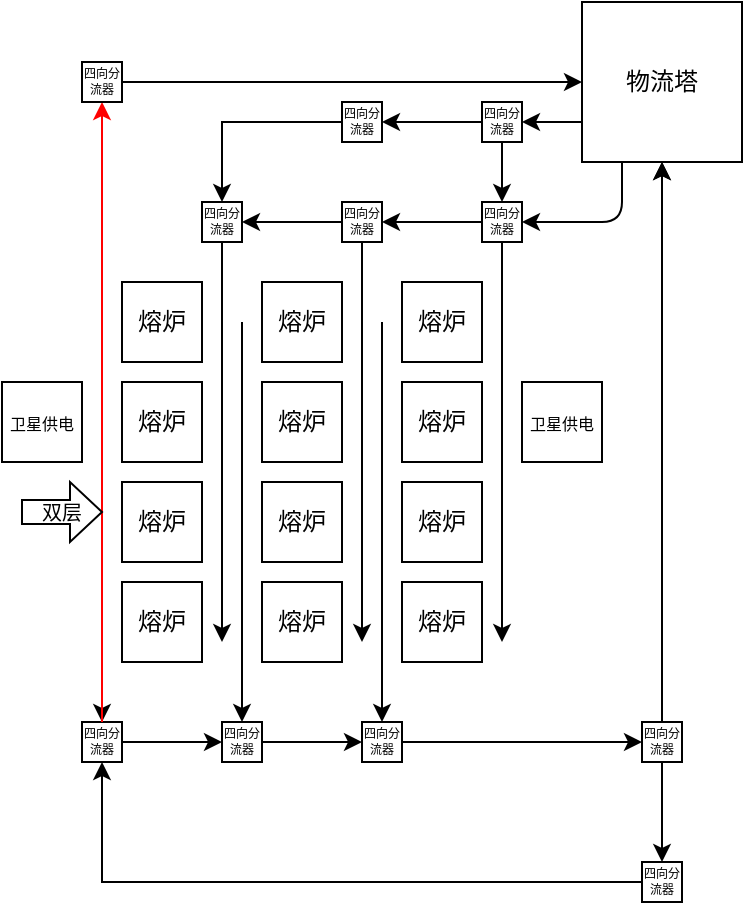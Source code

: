 <mxfile version="14.8.4" type="github">
  <diagram id="kgpKYQtTHZ0yAKxKKP6v" name="Page-1">
    <mxGraphModel dx="981" dy="526" grid="1" gridSize="10" guides="1" tooltips="1" connect="1" arrows="1" fold="1" page="1" pageScale="1" pageWidth="850" pageHeight="1100" background="none" math="0" shadow="0">
      <root>
        <mxCell id="0" />
        <mxCell id="1" parent="0" />
        <mxCell id="gTvFCDJHloZVV6W1U-Y1-1" value="物流塔" style="whiteSpace=wrap;html=1;aspect=fixed;" vertex="1" parent="1">
          <mxGeometry x="360" y="240" width="80" height="80" as="geometry" />
        </mxCell>
        <mxCell id="gTvFCDJHloZVV6W1U-Y1-3" value="" style="endArrow=classic;html=1;exitX=0.25;exitY=1;exitDx=0;exitDy=0;" edge="1" parent="1" source="gTvFCDJHloZVV6W1U-Y1-1">
          <mxGeometry width="50" height="50" relative="1" as="geometry">
            <mxPoint x="450" y="440" as="sourcePoint" />
            <mxPoint x="330" y="350.0" as="targetPoint" />
            <Array as="points">
              <mxPoint x="380" y="350" />
            </Array>
          </mxGeometry>
        </mxCell>
        <mxCell id="gTvFCDJHloZVV6W1U-Y1-5" value="" style="endArrow=classic;html=1;exitX=0;exitY=0.75;exitDx=0;exitDy=0;" edge="1" parent="1" source="gTvFCDJHloZVV6W1U-Y1-1">
          <mxGeometry width="50" height="50" relative="1" as="geometry">
            <mxPoint x="440" y="390" as="sourcePoint" />
            <mxPoint x="330" y="300" as="targetPoint" />
          </mxGeometry>
        </mxCell>
        <mxCell id="gTvFCDJHloZVV6W1U-Y1-7" value="" style="endArrow=classic;html=1;entryX=0.5;entryY=0;entryDx=0;entryDy=0;exitX=0.5;exitY=1;exitDx=0;exitDy=0;" edge="1" parent="1">
          <mxGeometry width="50" height="50" relative="1" as="geometry">
            <mxPoint x="320" y="310.0" as="sourcePoint" />
            <mxPoint x="320" y="340.0" as="targetPoint" />
          </mxGeometry>
        </mxCell>
        <mxCell id="gTvFCDJHloZVV6W1U-Y1-26" style="edgeStyle=orthogonalEdgeStyle;rounded=0;orthogonalLoop=1;jettySize=auto;html=1;" edge="1" parent="1" source="gTvFCDJHloZVV6W1U-Y1-14">
          <mxGeometry relative="1" as="geometry">
            <mxPoint x="250" y="560" as="targetPoint" />
          </mxGeometry>
        </mxCell>
        <mxCell id="gTvFCDJHloZVV6W1U-Y1-69" style="edgeStyle=orthogonalEdgeStyle;rounded=0;orthogonalLoop=1;jettySize=auto;html=1;entryX=1;entryY=0.5;entryDx=0;entryDy=0;" edge="1" parent="1" source="gTvFCDJHloZVV6W1U-Y1-14" target="gTvFCDJHloZVV6W1U-Y1-53">
          <mxGeometry relative="1" as="geometry" />
        </mxCell>
        <mxCell id="gTvFCDJHloZVV6W1U-Y1-14" value="&lt;font style=&quot;font-size: 6px&quot;&gt;四向分流器&lt;/font&gt;" style="whiteSpace=wrap;html=1;aspect=fixed;fontSize=4;" vertex="1" parent="1">
          <mxGeometry x="240" y="340" width="20" height="20" as="geometry" />
        </mxCell>
        <mxCell id="gTvFCDJHloZVV6W1U-Y1-21" value="熔炉" style="whiteSpace=wrap;html=1;aspect=fixed;" vertex="1" parent="1">
          <mxGeometry x="270" y="380" width="40" height="40" as="geometry" />
        </mxCell>
        <mxCell id="gTvFCDJHloZVV6W1U-Y1-22" value="" style="endArrow=classic;html=1;" edge="1" parent="1">
          <mxGeometry width="50" height="50" relative="1" as="geometry">
            <mxPoint x="260" y="400" as="sourcePoint" />
            <mxPoint x="260" y="600" as="targetPoint" />
          </mxGeometry>
        </mxCell>
        <mxCell id="gTvFCDJHloZVV6W1U-Y1-27" value="&lt;span&gt;熔炉&lt;/span&gt;" style="whiteSpace=wrap;html=1;aspect=fixed;" vertex="1" parent="1">
          <mxGeometry x="200" y="380" width="40" height="40" as="geometry" />
        </mxCell>
        <mxCell id="gTvFCDJHloZVV6W1U-Y1-28" value="" style="endArrow=classic;html=1;" edge="1" parent="1">
          <mxGeometry width="50" height="50" relative="1" as="geometry">
            <mxPoint x="190" y="400.0" as="sourcePoint" />
            <mxPoint x="190" y="600" as="targetPoint" />
          </mxGeometry>
        </mxCell>
        <mxCell id="gTvFCDJHloZVV6W1U-Y1-33" style="edgeStyle=orthogonalEdgeStyle;rounded=0;orthogonalLoop=1;jettySize=auto;html=1;entryX=1;entryY=0.5;entryDx=0;entryDy=0;" edge="1" parent="1" source="gTvFCDJHloZVV6W1U-Y1-29" target="gTvFCDJHloZVV6W1U-Y1-14">
          <mxGeometry relative="1" as="geometry" />
        </mxCell>
        <mxCell id="gTvFCDJHloZVV6W1U-Y1-34" style="edgeStyle=orthogonalEdgeStyle;rounded=0;orthogonalLoop=1;jettySize=auto;html=1;" edge="1" parent="1" source="gTvFCDJHloZVV6W1U-Y1-29">
          <mxGeometry relative="1" as="geometry">
            <mxPoint x="320" y="560" as="targetPoint" />
          </mxGeometry>
        </mxCell>
        <mxCell id="gTvFCDJHloZVV6W1U-Y1-29" value="&lt;font style=&quot;font-size: 6px&quot;&gt;四向分流器&lt;/font&gt;" style="whiteSpace=wrap;html=1;aspect=fixed;fontSize=4;" vertex="1" parent="1">
          <mxGeometry x="310" y="340" width="20" height="20" as="geometry" />
        </mxCell>
        <mxCell id="gTvFCDJHloZVV6W1U-Y1-70" style="edgeStyle=orthogonalEdgeStyle;rounded=0;orthogonalLoop=1;jettySize=auto;html=1;entryX=0.5;entryY=0;entryDx=0;entryDy=0;" edge="1" parent="1" source="gTvFCDJHloZVV6W1U-Y1-30" target="gTvFCDJHloZVV6W1U-Y1-53">
          <mxGeometry relative="1" as="geometry">
            <mxPoint x="190" y="300" as="targetPoint" />
            <Array as="points">
              <mxPoint x="180" y="300" />
            </Array>
          </mxGeometry>
        </mxCell>
        <mxCell id="gTvFCDJHloZVV6W1U-Y1-30" value="&lt;font style=&quot;font-size: 6px&quot;&gt;四向分流器&lt;/font&gt;" style="whiteSpace=wrap;html=1;aspect=fixed;fontSize=4;" vertex="1" parent="1">
          <mxGeometry x="240" y="290" width="20" height="20" as="geometry" />
        </mxCell>
        <mxCell id="gTvFCDJHloZVV6W1U-Y1-32" style="edgeStyle=orthogonalEdgeStyle;rounded=0;orthogonalLoop=1;jettySize=auto;html=1;" edge="1" parent="1" source="gTvFCDJHloZVV6W1U-Y1-31" target="gTvFCDJHloZVV6W1U-Y1-30">
          <mxGeometry relative="1" as="geometry" />
        </mxCell>
        <mxCell id="gTvFCDJHloZVV6W1U-Y1-31" value="&lt;font style=&quot;font-size: 6px&quot;&gt;四向分流器&lt;/font&gt;" style="whiteSpace=wrap;html=1;aspect=fixed;fontSize=4;" vertex="1" parent="1">
          <mxGeometry x="310" y="290" width="20" height="20" as="geometry" />
        </mxCell>
        <mxCell id="gTvFCDJHloZVV6W1U-Y1-35" value="&lt;span&gt;熔炉&lt;/span&gt;" style="whiteSpace=wrap;html=1;aspect=fixed;" vertex="1" parent="1">
          <mxGeometry x="200" y="430" width="40" height="40" as="geometry" />
        </mxCell>
        <mxCell id="gTvFCDJHloZVV6W1U-Y1-36" value="&lt;span&gt;熔炉&lt;/span&gt;" style="whiteSpace=wrap;html=1;aspect=fixed;" vertex="1" parent="1">
          <mxGeometry x="200" y="480" width="40" height="40" as="geometry" />
        </mxCell>
        <mxCell id="gTvFCDJHloZVV6W1U-Y1-38" value="&lt;span&gt;熔炉&lt;/span&gt;" style="whiteSpace=wrap;html=1;aspect=fixed;" vertex="1" parent="1">
          <mxGeometry x="270" y="430" width="40" height="40" as="geometry" />
        </mxCell>
        <mxCell id="gTvFCDJHloZVV6W1U-Y1-39" value="&lt;span&gt;熔炉&lt;/span&gt;" style="whiteSpace=wrap;html=1;aspect=fixed;" vertex="1" parent="1">
          <mxGeometry x="270" y="480" width="40" height="40" as="geometry" />
        </mxCell>
        <mxCell id="gTvFCDJHloZVV6W1U-Y1-41" value="&lt;font style=&quot;font-size: 8px&quot;&gt;卫星供电&lt;/font&gt;" style="whiteSpace=wrap;html=1;aspect=fixed;" vertex="1" parent="1">
          <mxGeometry x="330" y="430" width="40" height="40" as="geometry" />
        </mxCell>
        <mxCell id="gTvFCDJHloZVV6W1U-Y1-46" style="edgeStyle=orthogonalEdgeStyle;rounded=0;orthogonalLoop=1;jettySize=auto;html=1;entryX=0;entryY=0.5;entryDx=0;entryDy=0;" edge="1" parent="1" source="gTvFCDJHloZVV6W1U-Y1-43" target="gTvFCDJHloZVV6W1U-Y1-47">
          <mxGeometry relative="1" as="geometry">
            <mxPoint x="360" y="610" as="targetPoint" />
          </mxGeometry>
        </mxCell>
        <mxCell id="gTvFCDJHloZVV6W1U-Y1-43" value="&lt;font style=&quot;font-size: 6px&quot;&gt;四向分流器&lt;/font&gt;" style="whiteSpace=wrap;html=1;aspect=fixed;fontSize=4;" vertex="1" parent="1">
          <mxGeometry x="250" y="600" width="20" height="20" as="geometry" />
        </mxCell>
        <mxCell id="gTvFCDJHloZVV6W1U-Y1-45" style="edgeStyle=orthogonalEdgeStyle;rounded=0;orthogonalLoop=1;jettySize=auto;html=1;entryX=0;entryY=0.5;entryDx=0;entryDy=0;" edge="1" parent="1" source="gTvFCDJHloZVV6W1U-Y1-44" target="gTvFCDJHloZVV6W1U-Y1-43">
          <mxGeometry relative="1" as="geometry" />
        </mxCell>
        <mxCell id="gTvFCDJHloZVV6W1U-Y1-44" value="&lt;font style=&quot;font-size: 6px&quot;&gt;四向分流器&lt;/font&gt;" style="whiteSpace=wrap;html=1;aspect=fixed;fontSize=4;" vertex="1" parent="1">
          <mxGeometry x="180" y="600" width="20" height="20" as="geometry" />
        </mxCell>
        <mxCell id="gTvFCDJHloZVV6W1U-Y1-48" style="edgeStyle=orthogonalEdgeStyle;rounded=0;orthogonalLoop=1;jettySize=auto;html=1;entryX=0.5;entryY=1;entryDx=0;entryDy=0;" edge="1" parent="1" source="gTvFCDJHloZVV6W1U-Y1-47" target="gTvFCDJHloZVV6W1U-Y1-1">
          <mxGeometry relative="1" as="geometry" />
        </mxCell>
        <mxCell id="gTvFCDJHloZVV6W1U-Y1-73" style="edgeStyle=orthogonalEdgeStyle;rounded=0;orthogonalLoop=1;jettySize=auto;html=1;entryX=0.5;entryY=0;entryDx=0;entryDy=0;" edge="1" parent="1" source="gTvFCDJHloZVV6W1U-Y1-47" target="gTvFCDJHloZVV6W1U-Y1-65">
          <mxGeometry relative="1" as="geometry" />
        </mxCell>
        <mxCell id="gTvFCDJHloZVV6W1U-Y1-47" value="&lt;font style=&quot;font-size: 6px&quot;&gt;四向分流器&lt;/font&gt;" style="whiteSpace=wrap;html=1;aspect=fixed;fontSize=4;" vertex="1" parent="1">
          <mxGeometry x="390" y="600" width="20" height="20" as="geometry" />
        </mxCell>
        <mxCell id="gTvFCDJHloZVV6W1U-Y1-49" value="" style="endArrow=classic;html=1;entryX=0.5;entryY=1;entryDx=0;entryDy=0;" edge="1" parent="1">
          <mxGeometry width="50" height="50" relative="1" as="geometry">
            <mxPoint x="400" y="480.0" as="sourcePoint" />
            <mxPoint x="400" y="320.0" as="targetPoint" />
            <Array as="points" />
          </mxGeometry>
        </mxCell>
        <mxCell id="gTvFCDJHloZVV6W1U-Y1-50" value="&lt;span&gt;熔炉&lt;/span&gt;" style="whiteSpace=wrap;html=1;aspect=fixed;" vertex="1" parent="1">
          <mxGeometry x="200" y="530" width="40" height="40" as="geometry" />
        </mxCell>
        <mxCell id="gTvFCDJHloZVV6W1U-Y1-51" value="&lt;span&gt;熔炉&lt;/span&gt;" style="whiteSpace=wrap;html=1;aspect=fixed;" vertex="1" parent="1">
          <mxGeometry x="270" y="530" width="40" height="40" as="geometry" />
        </mxCell>
        <mxCell id="gTvFCDJHloZVV6W1U-Y1-55" style="edgeStyle=orthogonalEdgeStyle;rounded=0;orthogonalLoop=1;jettySize=auto;html=1;" edge="1" parent="1" source="gTvFCDJHloZVV6W1U-Y1-53">
          <mxGeometry relative="1" as="geometry">
            <mxPoint x="180" y="560" as="targetPoint" />
          </mxGeometry>
        </mxCell>
        <mxCell id="gTvFCDJHloZVV6W1U-Y1-53" value="&lt;font style=&quot;font-size: 6px&quot;&gt;四向分流器&lt;/font&gt;" style="whiteSpace=wrap;html=1;aspect=fixed;fontSize=4;" vertex="1" parent="1">
          <mxGeometry x="170" y="340" width="20" height="20" as="geometry" />
        </mxCell>
        <mxCell id="gTvFCDJHloZVV6W1U-Y1-56" value="&lt;span&gt;熔炉&lt;/span&gt;" style="whiteSpace=wrap;html=1;aspect=fixed;" vertex="1" parent="1">
          <mxGeometry x="130" y="380" width="40" height="40" as="geometry" />
        </mxCell>
        <mxCell id="gTvFCDJHloZVV6W1U-Y1-57" value="&lt;span&gt;熔炉&lt;/span&gt;" style="whiteSpace=wrap;html=1;aspect=fixed;" vertex="1" parent="1">
          <mxGeometry x="130" y="430" width="40" height="40" as="geometry" />
        </mxCell>
        <mxCell id="gTvFCDJHloZVV6W1U-Y1-58" value="&lt;span&gt;熔炉&lt;/span&gt;" style="whiteSpace=wrap;html=1;aspect=fixed;" vertex="1" parent="1">
          <mxGeometry x="130" y="480" width="40" height="40" as="geometry" />
        </mxCell>
        <mxCell id="gTvFCDJHloZVV6W1U-Y1-59" value="&lt;span&gt;熔炉&lt;/span&gt;" style="whiteSpace=wrap;html=1;aspect=fixed;" vertex="1" parent="1">
          <mxGeometry x="130" y="530" width="40" height="40" as="geometry" />
        </mxCell>
        <mxCell id="gTvFCDJHloZVV6W1U-Y1-60" value="" style="endArrow=classic;html=1;" edge="1" parent="1">
          <mxGeometry width="50" height="50" relative="1" as="geometry">
            <mxPoint x="120" y="400" as="sourcePoint" />
            <mxPoint x="120" y="600" as="targetPoint" />
          </mxGeometry>
        </mxCell>
        <mxCell id="gTvFCDJHloZVV6W1U-Y1-63" style="edgeStyle=orthogonalEdgeStyle;rounded=0;orthogonalLoop=1;jettySize=auto;html=1;entryX=0;entryY=0.5;entryDx=0;entryDy=0;" edge="1" parent="1" source="gTvFCDJHloZVV6W1U-Y1-61" target="gTvFCDJHloZVV6W1U-Y1-44">
          <mxGeometry relative="1" as="geometry" />
        </mxCell>
        <mxCell id="gTvFCDJHloZVV6W1U-Y1-61" value="&lt;font style=&quot;font-size: 6px&quot;&gt;四向分流器&lt;/font&gt;" style="whiteSpace=wrap;html=1;aspect=fixed;fontSize=4;" vertex="1" parent="1">
          <mxGeometry x="110" y="600" width="20" height="20" as="geometry" />
        </mxCell>
        <mxCell id="gTvFCDJHloZVV6W1U-Y1-66" style="edgeStyle=orthogonalEdgeStyle;rounded=0;orthogonalLoop=1;jettySize=auto;html=1;entryX=0.5;entryY=1;entryDx=0;entryDy=0;" edge="1" parent="1" source="gTvFCDJHloZVV6W1U-Y1-65" target="gTvFCDJHloZVV6W1U-Y1-61">
          <mxGeometry relative="1" as="geometry">
            <mxPoint x="120" y="650" as="targetPoint" />
          </mxGeometry>
        </mxCell>
        <mxCell id="gTvFCDJHloZVV6W1U-Y1-65" value="&lt;font style=&quot;font-size: 6px&quot;&gt;四向分流器&lt;/font&gt;" style="whiteSpace=wrap;html=1;aspect=fixed;fontSize=4;" vertex="1" parent="1">
          <mxGeometry x="390" y="670" width="20" height="20" as="geometry" />
        </mxCell>
        <mxCell id="gTvFCDJHloZVV6W1U-Y1-67" value="" style="endArrow=classic;html=1;entryX=0.5;entryY=1;entryDx=0;entryDy=0;strokeColor=#FF0000;" edge="1" parent="1" target="gTvFCDJHloZVV6W1U-Y1-72">
          <mxGeometry width="50" height="50" relative="1" as="geometry">
            <mxPoint x="120" y="600" as="sourcePoint" />
            <mxPoint x="120" y="400" as="targetPoint" />
          </mxGeometry>
        </mxCell>
        <mxCell id="gTvFCDJHloZVV6W1U-Y1-68" value="&lt;font style=&quot;font-size: 10px&quot;&gt;双层&lt;/font&gt;" style="shape=singleArrow;whiteSpace=wrap;html=1;arrowWidth=0.4;arrowSize=0.4;" vertex="1" parent="1">
          <mxGeometry x="80" y="480" width="40" height="30" as="geometry" />
        </mxCell>
        <mxCell id="gTvFCDJHloZVV6W1U-Y1-75" style="edgeStyle=orthogonalEdgeStyle;rounded=0;orthogonalLoop=1;jettySize=auto;html=1;entryX=0;entryY=0.5;entryDx=0;entryDy=0;" edge="1" parent="1" source="gTvFCDJHloZVV6W1U-Y1-72" target="gTvFCDJHloZVV6W1U-Y1-1">
          <mxGeometry relative="1" as="geometry" />
        </mxCell>
        <mxCell id="gTvFCDJHloZVV6W1U-Y1-72" value="&lt;font style=&quot;font-size: 6px&quot;&gt;四向分流器&lt;/font&gt;" style="whiteSpace=wrap;html=1;aspect=fixed;fontSize=4;" vertex="1" parent="1">
          <mxGeometry x="110" y="270" width="20" height="20" as="geometry" />
        </mxCell>
        <mxCell id="gTvFCDJHloZVV6W1U-Y1-74" value="&lt;font style=&quot;font-size: 8px&quot;&gt;卫星供电&lt;/font&gt;" style="whiteSpace=wrap;html=1;aspect=fixed;" vertex="1" parent="1">
          <mxGeometry x="70" y="430" width="40" height="40" as="geometry" />
        </mxCell>
      </root>
    </mxGraphModel>
  </diagram>
</mxfile>
